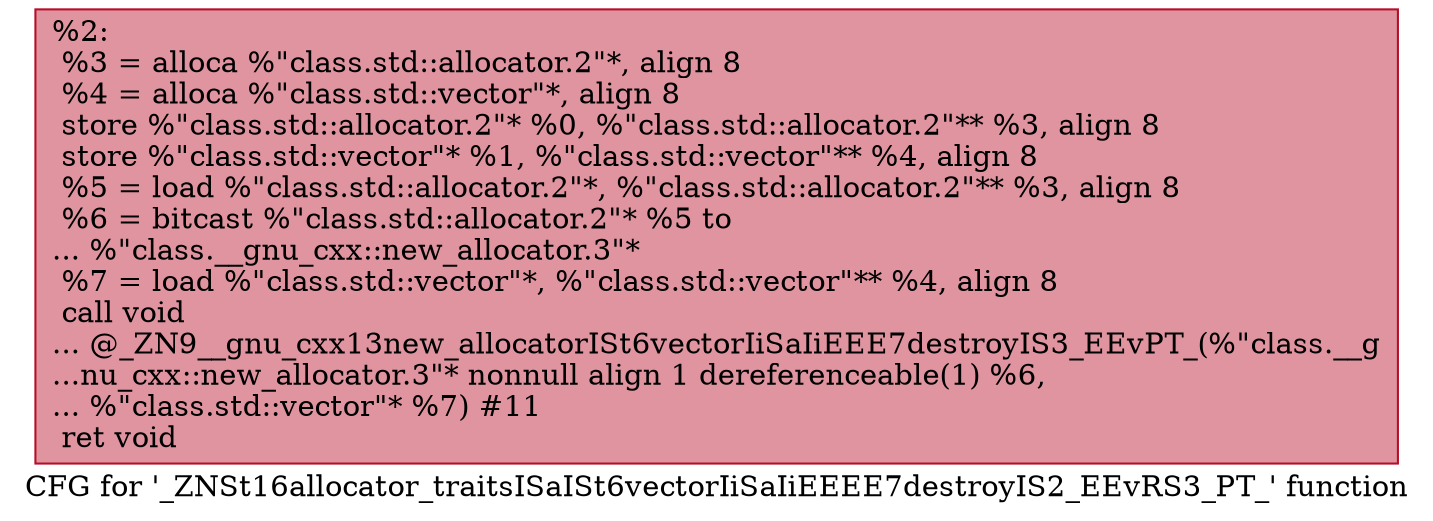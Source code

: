 digraph "CFG for '_ZNSt16allocator_traitsISaISt6vectorIiSaIiEEEE7destroyIS2_EEvRS3_PT_' function" {
	label="CFG for '_ZNSt16allocator_traitsISaISt6vectorIiSaIiEEEE7destroyIS2_EEvRS3_PT_' function";

	Node0x559aeab27ef0 [shape=record,color="#b70d28ff", style=filled, fillcolor="#b70d2870",label="{%2:\l  %3 = alloca %\"class.std::allocator.2\"*, align 8\l  %4 = alloca %\"class.std::vector\"*, align 8\l  store %\"class.std::allocator.2\"* %0, %\"class.std::allocator.2\"** %3, align 8\l  store %\"class.std::vector\"* %1, %\"class.std::vector\"** %4, align 8\l  %5 = load %\"class.std::allocator.2\"*, %\"class.std::allocator.2\"** %3, align 8\l  %6 = bitcast %\"class.std::allocator.2\"* %5 to\l... %\"class.__gnu_cxx::new_allocator.3\"*\l  %7 = load %\"class.std::vector\"*, %\"class.std::vector\"** %4, align 8\l  call void\l... @_ZN9__gnu_cxx13new_allocatorISt6vectorIiSaIiEEE7destroyIS3_EEvPT_(%\"class.__g\l...nu_cxx::new_allocator.3\"* nonnull align 1 dereferenceable(1) %6,\l... %\"class.std::vector\"* %7) #11\l  ret void\l}"];
}

